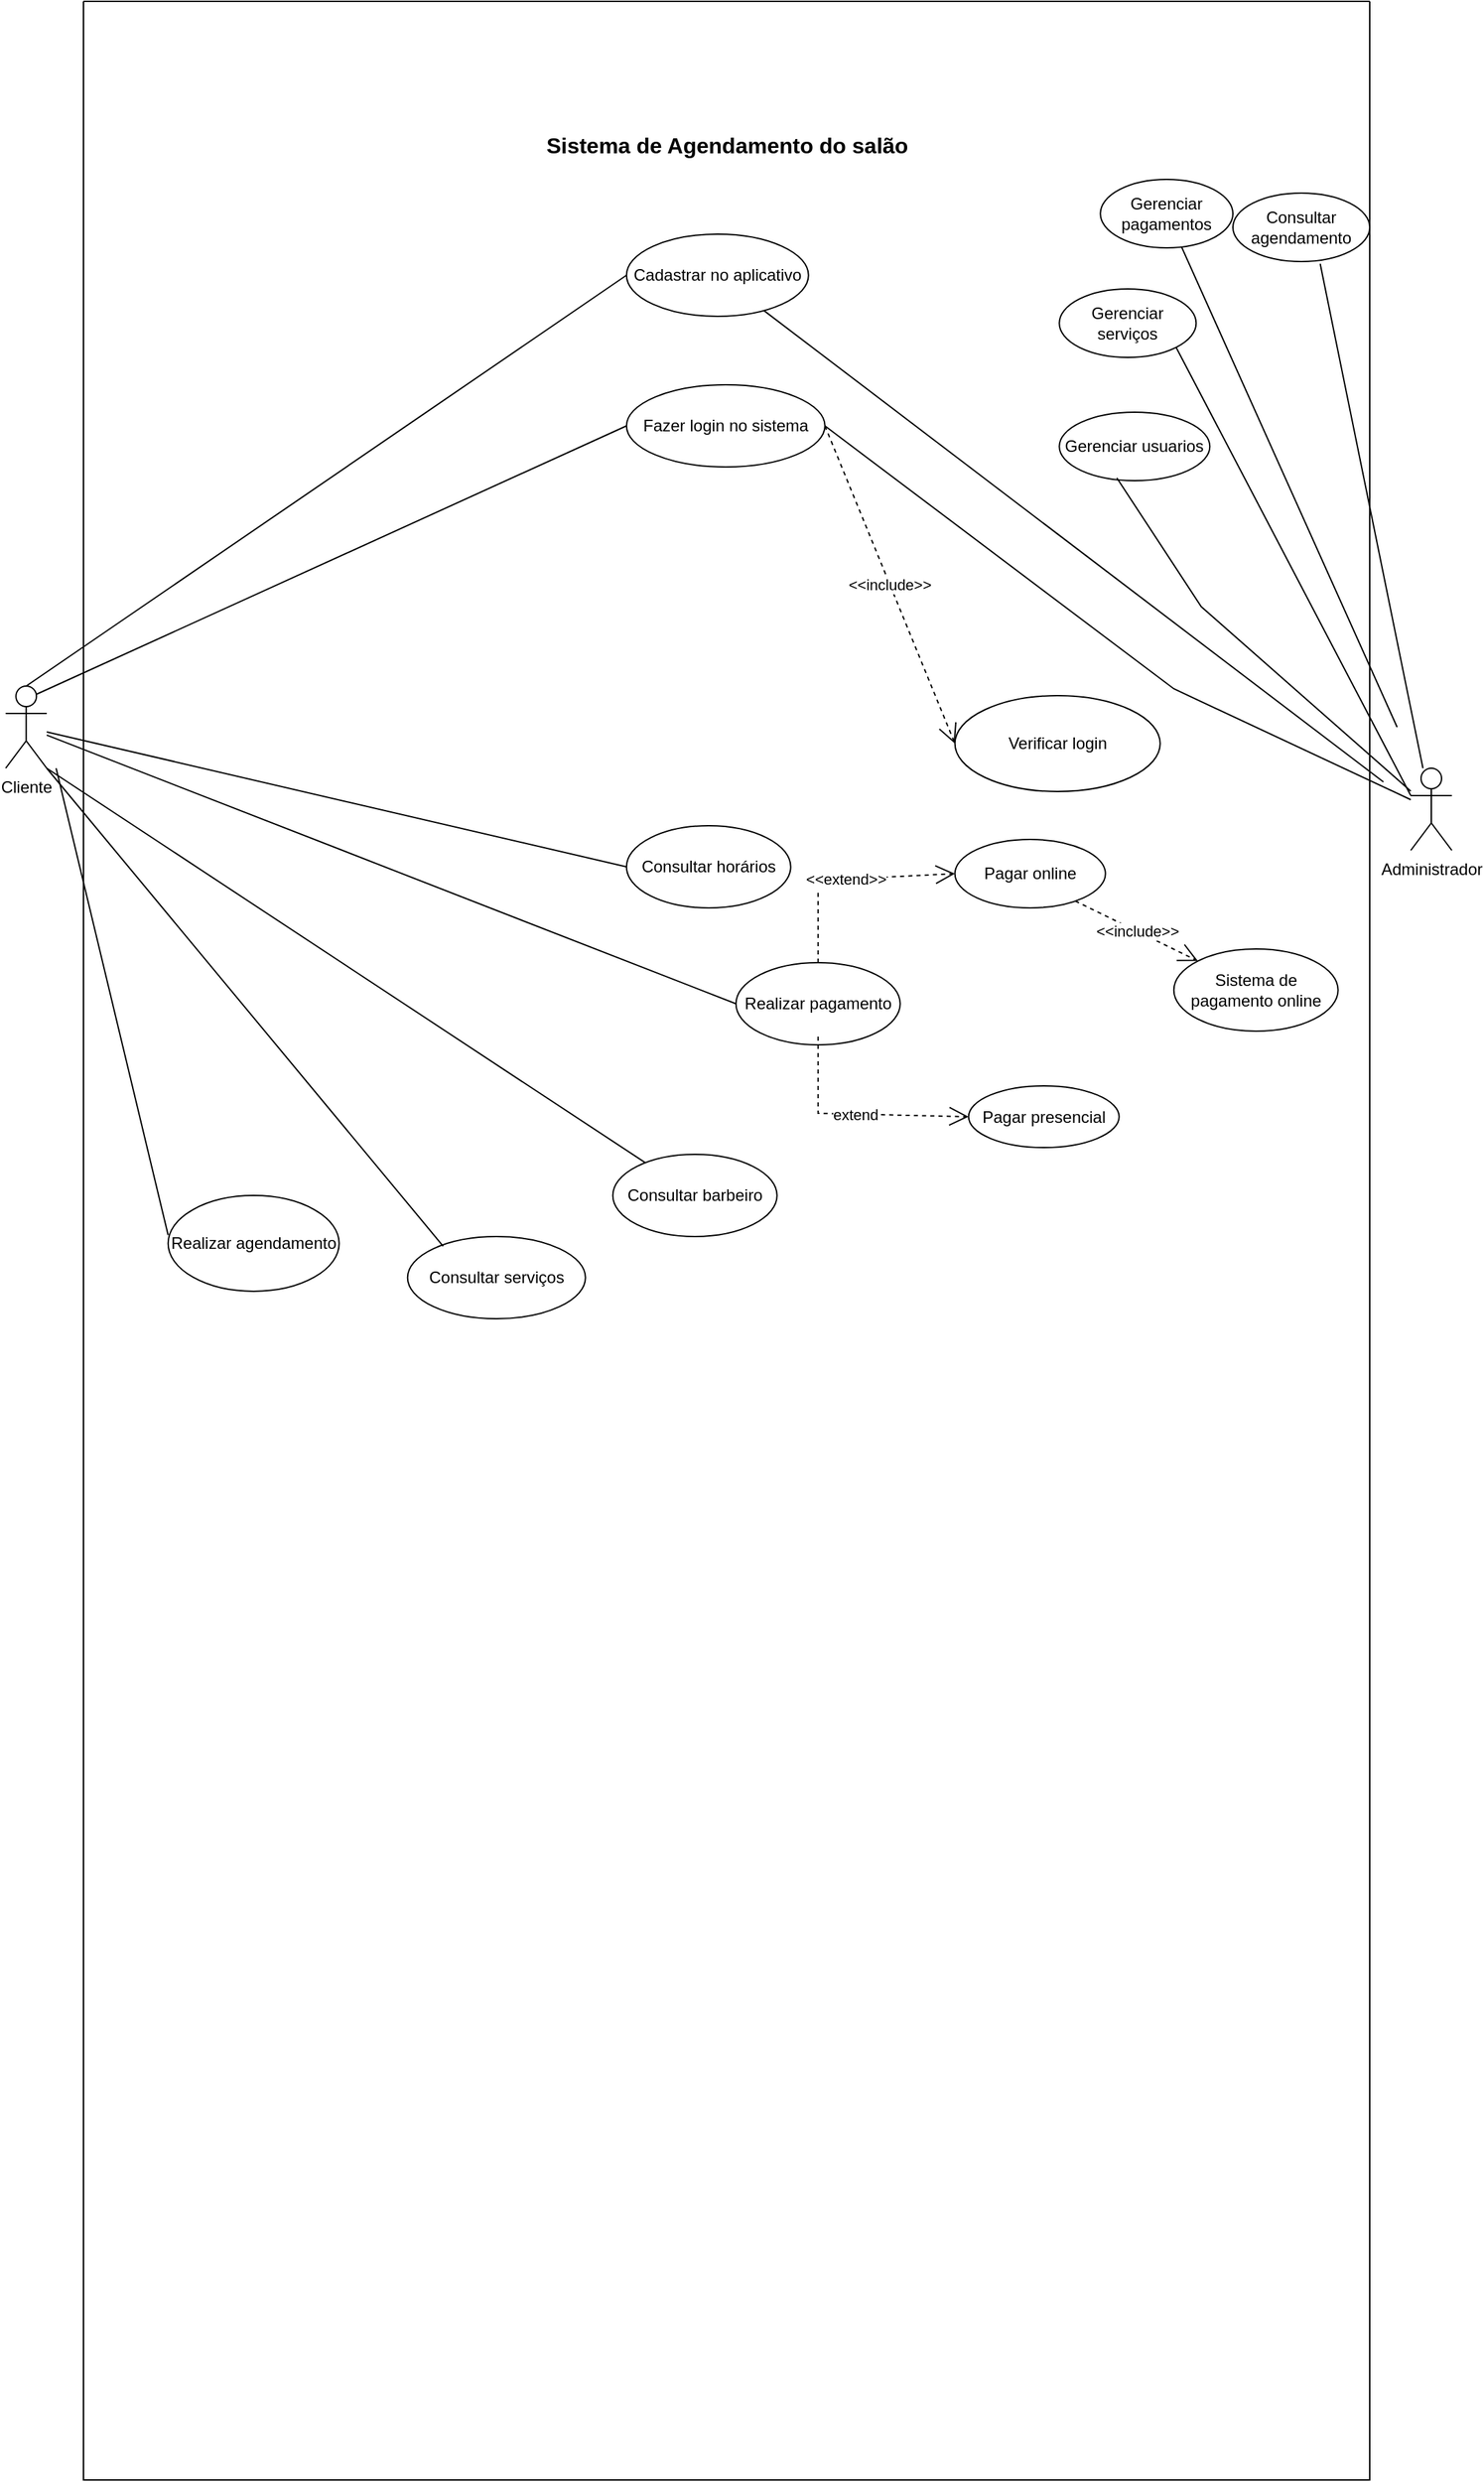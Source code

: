 <mxfile version="21.7.4" type="github">
  <diagram name="Page-1" id="5d7acffa-a066-3a61-03fe-96351882024d">
    <mxGraphModel dx="1647" dy="1747" grid="1" gridSize="10" guides="1" tooltips="1" connect="1" arrows="1" fold="1" page="1" pageScale="1" pageWidth="1100" pageHeight="850" background="#ffffff" math="0" shadow="0">
      <root>
        <mxCell id="0" />
        <mxCell id="1" parent="0" />
        <mxCell id="uEFSG5N0bZER1lfioCi_-5" value="Cliente" style="shape=umlActor;verticalLabelPosition=bottom;verticalAlign=top;html=1;outlineConnect=0;" parent="1" vertex="1">
          <mxGeometry x="43.15" y="-340" width="30" height="60" as="geometry" />
        </mxCell>
        <mxCell id="ZlicN3HeuMogZ3DCsWWC-2" value="" style="endArrow=none;html=1;rounded=0;entryX=0;entryY=0.5;entryDx=0;entryDy=0;exitX=0.5;exitY=0;exitDx=0;exitDy=0;exitPerimeter=0;" parent="1" source="uEFSG5N0bZER1lfioCi_-5" target="uEFSG5N0bZER1lfioCi_-7" edge="1">
          <mxGeometry width="50" height="50" relative="1" as="geometry">
            <mxPoint x="86.85" y="-174.934" as="sourcePoint" />
            <mxPoint x="246.85" y="-188" as="targetPoint" />
          </mxGeometry>
        </mxCell>
        <mxCell id="ZlicN3HeuMogZ3DCsWWC-18" value="" style="endArrow=none;html=1;rounded=0;exitX=0;exitY=0.413;exitDx=0;exitDy=0;exitPerimeter=0;" parent="1" source="uEFSG5N0bZER1lfioCi_-18" edge="1">
          <mxGeometry width="50" height="50" relative="1" as="geometry">
            <mxPoint x="306.85" y="-58" as="sourcePoint" />
            <mxPoint x="80" y="-280" as="targetPoint" />
            <Array as="points" />
          </mxGeometry>
        </mxCell>
        <mxCell id="ZlicN3HeuMogZ3DCsWWC-32" value="" style="swimlane;startSize=0;" parent="1" vertex="1">
          <mxGeometry x="100" y="-840" width="940" height="1810" as="geometry" />
        </mxCell>
        <mxCell id="ZlicN3HeuMogZ3DCsWWC-3" value="Verificar login" style="ellipse;whiteSpace=wrap;html=1;" parent="ZlicN3HeuMogZ3DCsWWC-32" vertex="1">
          <mxGeometry x="636.85" y="507" width="150" height="70" as="geometry" />
        </mxCell>
        <mxCell id="ZlicN3HeuMogZ3DCsWWC-20" value="Realizar pagamento" style="ellipse;whiteSpace=wrap;html=1;" parent="ZlicN3HeuMogZ3DCsWWC-32" vertex="1">
          <mxGeometry x="476.85" y="702" width="120" height="60" as="geometry" />
        </mxCell>
        <mxCell id="ZlicN3HeuMogZ3DCsWWC-35" value="Pagar online" style="ellipse;whiteSpace=wrap;html=1;" parent="ZlicN3HeuMogZ3DCsWWC-32" vertex="1">
          <mxGeometry x="636.85" y="612" width="110" height="50" as="geometry" />
        </mxCell>
        <mxCell id="ZlicN3HeuMogZ3DCsWWC-36" value="Pagar presencial" style="ellipse;whiteSpace=wrap;html=1;" parent="ZlicN3HeuMogZ3DCsWWC-32" vertex="1">
          <mxGeometry x="646.85" y="792" width="110" height="45" as="geometry" />
        </mxCell>
        <mxCell id="ZlicN3HeuMogZ3DCsWWC-48" value="&amp;lt;&amp;lt;extend&amp;gt;&amp;gt;" style="endArrow=open;endSize=12;dashed=1;html=1;rounded=0;entryX=0;entryY=0.5;entryDx=0;entryDy=0;exitX=0.5;exitY=0;exitDx=0;exitDy=0;" parent="ZlicN3HeuMogZ3DCsWWC-32" source="ZlicN3HeuMogZ3DCsWWC-20" target="ZlicN3HeuMogZ3DCsWWC-35" edge="1">
          <mxGeometry width="160" relative="1" as="geometry">
            <mxPoint x="546.85" y="722" as="sourcePoint" />
            <mxPoint x="706.85" y="722" as="targetPoint" />
            <Array as="points">
              <mxPoint x="536.85" y="642" />
            </Array>
          </mxGeometry>
        </mxCell>
        <mxCell id="ZlicN3HeuMogZ3DCsWWC-51" value="extend" style="endArrow=open;endSize=12;dashed=1;html=1;rounded=0;entryX=0;entryY=0.5;entryDx=0;entryDy=0;" parent="ZlicN3HeuMogZ3DCsWWC-32" target="ZlicN3HeuMogZ3DCsWWC-36" edge="1">
          <mxGeometry width="160" relative="1" as="geometry">
            <mxPoint x="536.85" y="756" as="sourcePoint" />
            <mxPoint x="696.85" y="756" as="targetPoint" />
            <Array as="points">
              <mxPoint x="536.85" y="812" />
            </Array>
          </mxGeometry>
        </mxCell>
        <mxCell id="uEFSG5N0bZER1lfioCi_-18" value="Realizar agendamento" style="ellipse;whiteSpace=wrap;html=1;" parent="ZlicN3HeuMogZ3DCsWWC-32" vertex="1">
          <mxGeometry x="61.85" y="872" width="125" height="70" as="geometry" />
        </mxCell>
        <mxCell id="uEFSG5N0bZER1lfioCi_-12" value="Consultar serviços" style="ellipse;whiteSpace=wrap;html=1;" parent="ZlicN3HeuMogZ3DCsWWC-32" vertex="1">
          <mxGeometry x="236.85" y="902" width="130" height="60" as="geometry" />
        </mxCell>
        <mxCell id="uEFSG5N0bZER1lfioCi_-16" value="Consultar barbeiro" style="ellipse;whiteSpace=wrap;html=1;" parent="ZlicN3HeuMogZ3DCsWWC-32" vertex="1">
          <mxGeometry x="386.85" y="842" width="120" height="60" as="geometry" />
        </mxCell>
        <mxCell id="ZlicN3HeuMogZ3DCsWWC-19" value="Consultar horários" style="ellipse;whiteSpace=wrap;html=1;" parent="ZlicN3HeuMogZ3DCsWWC-32" vertex="1">
          <mxGeometry x="396.85" y="602" width="120" height="60" as="geometry" />
        </mxCell>
        <mxCell id="ZlicN3HeuMogZ3DCsWWC-56" value="Sistema de pagamento online" style="ellipse;whiteSpace=wrap;html=1;" parent="ZlicN3HeuMogZ3DCsWWC-32" vertex="1">
          <mxGeometry x="796.85" y="692" width="120" height="60" as="geometry" />
        </mxCell>
        <mxCell id="ZlicN3HeuMogZ3DCsWWC-57" value="&amp;lt;&amp;lt;include&amp;gt;&amp;gt;" style="endArrow=open;endSize=12;dashed=1;html=1;rounded=0;entryX=0;entryY=0;entryDx=0;entryDy=0;exitX=0.8;exitY=0.9;exitDx=0;exitDy=0;exitPerimeter=0;" parent="ZlicN3HeuMogZ3DCsWWC-32" source="ZlicN3HeuMogZ3DCsWWC-35" target="ZlicN3HeuMogZ3DCsWWC-56" edge="1">
          <mxGeometry width="160" relative="1" as="geometry">
            <mxPoint x="706.85" y="652" as="sourcePoint" />
            <mxPoint x="866.85" y="652" as="targetPoint" />
          </mxGeometry>
        </mxCell>
        <mxCell id="ZlicN3HeuMogZ3DCsWWC-58" value="Consultar agendamento" style="ellipse;whiteSpace=wrap;html=1;" parent="ZlicN3HeuMogZ3DCsWWC-32" vertex="1">
          <mxGeometry x="840" y="140" width="100" height="50" as="geometry" />
        </mxCell>
        <mxCell id="uEFSG5N0bZER1lfioCi_-23" value="Gerenciar serviços" style="ellipse;whiteSpace=wrap;html=1;" parent="ZlicN3HeuMogZ3DCsWWC-32" vertex="1">
          <mxGeometry x="713.15" y="210" width="100" height="50" as="geometry" />
        </mxCell>
        <mxCell id="uEFSG5N0bZER1lfioCi_-21" value="Gerenciar usuarios" style="ellipse;whiteSpace=wrap;html=1;" parent="ZlicN3HeuMogZ3DCsWWC-32" vertex="1">
          <mxGeometry x="713.15" y="300" width="110" height="50" as="geometry" />
        </mxCell>
        <mxCell id="ZlicN3HeuMogZ3DCsWWC-34" value="&lt;b&gt;&lt;font style=&quot;font-size: 16px;&quot;&gt;Sistema de Agendamento do salão&lt;/font&gt;&lt;/b&gt;" style="text;html=1;align=center;verticalAlign=middle;resizable=0;points=[];autosize=1;strokeColor=none;fillColor=none;" parent="ZlicN3HeuMogZ3DCsWWC-32" vertex="1">
          <mxGeometry x="325.0" y="90" width="290" height="30" as="geometry" />
        </mxCell>
        <mxCell id="uEFSG5N0bZER1lfioCi_-7" value="Cadastrar no aplicativo" style="ellipse;whiteSpace=wrap;html=1;" parent="ZlicN3HeuMogZ3DCsWWC-32" vertex="1">
          <mxGeometry x="396.85" y="170" width="133" height="60" as="geometry" />
        </mxCell>
        <mxCell id="uEFSG5N0bZER1lfioCi_-9" value="Fazer login no sistema" style="ellipse;whiteSpace=wrap;html=1;" parent="ZlicN3HeuMogZ3DCsWWC-32" vertex="1">
          <mxGeometry x="396.85" y="280" width="145" height="60" as="geometry" />
        </mxCell>
        <mxCell id="ZlicN3HeuMogZ3DCsWWC-14" value="&amp;lt;&amp;lt;include&amp;gt;&amp;gt;" style="endArrow=open;endSize=12;dashed=1;html=1;rounded=0;entryX=0;entryY=0.5;entryDx=0;entryDy=0;exitX=1;exitY=0.5;exitDx=0;exitDy=0;" parent="ZlicN3HeuMogZ3DCsWWC-32" source="uEFSG5N0bZER1lfioCi_-9" target="ZlicN3HeuMogZ3DCsWWC-3" edge="1">
          <mxGeometry width="160" relative="1" as="geometry">
            <mxPoint x="515.85" y="651.5" as="sourcePoint" />
            <mxPoint x="675.85" y="651.5" as="targetPoint" />
          </mxGeometry>
        </mxCell>
        <mxCell id="ZlicN3HeuMogZ3DCsWWC-69" value="Gerenciar pagamentos" style="ellipse;whiteSpace=wrap;html=1;" parent="ZlicN3HeuMogZ3DCsWWC-32" vertex="1">
          <mxGeometry x="743.15" y="130" width="96.85" height="50" as="geometry" />
        </mxCell>
        <mxCell id="ZlicN3HeuMogZ3DCsWWC-47" value="" style="endArrow=none;html=1;rounded=0;entryX=0;entryY=0.5;entryDx=0;entryDy=0;exitX=0.75;exitY=0.1;exitDx=0;exitDy=0;exitPerimeter=0;" parent="1" source="uEFSG5N0bZER1lfioCi_-5" target="uEFSG5N0bZER1lfioCi_-9" edge="1">
          <mxGeometry width="50" height="50" relative="1" as="geometry">
            <mxPoint x="86.85" y="-172.015" as="sourcePoint" />
            <mxPoint x="136.85" y="-178" as="targetPoint" />
          </mxGeometry>
        </mxCell>
        <mxCell id="ZlicN3HeuMogZ3DCsWWC-53" value="" style="endArrow=none;html=1;rounded=0;entryX=0;entryY=0.5;entryDx=0;entryDy=0;" parent="1" source="uEFSG5N0bZER1lfioCi_-5" target="ZlicN3HeuMogZ3DCsWWC-20" edge="1">
          <mxGeometry width="50" height="50" relative="1" as="geometry">
            <mxPoint x="86.85" y="-133" as="sourcePoint" />
            <mxPoint x="136.85" y="-183" as="targetPoint" />
          </mxGeometry>
        </mxCell>
        <mxCell id="uEFSG5N0bZER1lfioCi_-6" value="Administrador" style="shape=umlActor;verticalLabelPosition=bottom;verticalAlign=top;html=1;outlineConnect=0;" parent="1" vertex="1">
          <mxGeometry x="1070.0" y="-280" width="30" height="60" as="geometry" />
        </mxCell>
        <mxCell id="ZlicN3HeuMogZ3DCsWWC-62" value="" style="endArrow=none;html=1;rounded=0;entryX=0.638;entryY=1.033;entryDx=0;entryDy=0;entryPerimeter=0;" parent="1" source="uEFSG5N0bZER1lfioCi_-6" target="ZlicN3HeuMogZ3DCsWWC-58" edge="1">
          <mxGeometry width="50" height="50" relative="1" as="geometry">
            <mxPoint x="1060" y="-280" as="sourcePoint" />
            <mxPoint x="1116.85" y="-238" as="targetPoint" />
          </mxGeometry>
        </mxCell>
        <mxCell id="ZlicN3HeuMogZ3DCsWWC-64" value="" style="endArrow=none;html=1;rounded=0;entryX=1;entryY=0.5;entryDx=0;entryDy=0;" parent="1" source="uEFSG5N0bZER1lfioCi_-6" target="uEFSG5N0bZER1lfioCi_-9" edge="1">
          <mxGeometry width="50" height="50" relative="1" as="geometry">
            <mxPoint x="1050" y="-220" as="sourcePoint" />
            <mxPoint x="1096.85" y="-238" as="targetPoint" />
            <Array as="points">
              <mxPoint x="896.85" y="-338" />
            </Array>
          </mxGeometry>
        </mxCell>
        <mxCell id="ZlicN3HeuMogZ3DCsWWC-65" value="" style="endArrow=none;html=1;rounded=0;entryX=1;entryY=1;entryDx=0;entryDy=0;exitX=0;exitY=0.333;exitDx=0;exitDy=0;exitPerimeter=0;" parent="1" source="uEFSG5N0bZER1lfioCi_-6" target="uEFSG5N0bZER1lfioCi_-23" edge="1">
          <mxGeometry width="50" height="50" relative="1" as="geometry">
            <mxPoint x="1050" y="-270" as="sourcePoint" />
            <mxPoint x="1096.85" y="-300" as="targetPoint" />
          </mxGeometry>
        </mxCell>
        <mxCell id="ZlicN3HeuMogZ3DCsWWC-63" value="" style="endArrow=none;html=1;rounded=0;exitX=0.382;exitY=0.96;exitDx=0;exitDy=0;exitPerimeter=0;" parent="1" source="uEFSG5N0bZER1lfioCi_-21" target="uEFSG5N0bZER1lfioCi_-6" edge="1">
          <mxGeometry width="50" height="50" relative="1" as="geometry">
            <mxPoint x="611.85" y="-398" as="sourcePoint" />
            <mxPoint x="1056.85" y="-228" as="targetPoint" />
            <Array as="points">
              <mxPoint x="916.85" y="-398" />
            </Array>
          </mxGeometry>
        </mxCell>
        <mxCell id="ZlicN3HeuMogZ3DCsWWC-52" value="" style="endArrow=none;html=1;rounded=0;entryX=0;entryY=0.5;entryDx=0;entryDy=0;" parent="1" source="uEFSG5N0bZER1lfioCi_-5" target="ZlicN3HeuMogZ3DCsWWC-19" edge="1">
          <mxGeometry width="50" height="50" relative="1" as="geometry">
            <mxPoint x="86.85" y="-178" as="sourcePoint" />
            <mxPoint x="136.85" y="-228" as="targetPoint" />
          </mxGeometry>
        </mxCell>
        <mxCell id="ZlicN3HeuMogZ3DCsWWC-54" value="" style="endArrow=none;html=1;rounded=0;exitX=1;exitY=1;exitDx=0;exitDy=0;exitPerimeter=0;" parent="1" source="uEFSG5N0bZER1lfioCi_-5" target="uEFSG5N0bZER1lfioCi_-16" edge="1">
          <mxGeometry width="50" height="50" relative="1" as="geometry">
            <mxPoint x="86.85" y="-158" as="sourcePoint" />
            <mxPoint x="136.85" y="-208" as="targetPoint" />
          </mxGeometry>
        </mxCell>
        <mxCell id="ZlicN3HeuMogZ3DCsWWC-55" value="" style="endArrow=none;html=1;rounded=0;entryX=0.2;entryY=0.117;entryDx=0;entryDy=0;entryPerimeter=0;exitX=1;exitY=1;exitDx=0;exitDy=0;exitPerimeter=0;" parent="1" source="uEFSG5N0bZER1lfioCi_-5" target="uEFSG5N0bZER1lfioCi_-12" edge="1">
          <mxGeometry width="50" height="50" relative="1" as="geometry">
            <mxPoint x="86.85" y="-158" as="sourcePoint" />
            <mxPoint x="136.85" y="-208" as="targetPoint" />
          </mxGeometry>
        </mxCell>
        <mxCell id="ZlicN3HeuMogZ3DCsWWC-67" value="" style="endArrow=none;html=1;rounded=0;" parent="1" target="uEFSG5N0bZER1lfioCi_-7" edge="1">
          <mxGeometry width="50" height="50" relative="1" as="geometry">
            <mxPoint x="1050" y="-270" as="sourcePoint" />
            <mxPoint x="1100" y="-320" as="targetPoint" />
          </mxGeometry>
        </mxCell>
        <mxCell id="ZlicN3HeuMogZ3DCsWWC-70" value="" style="endArrow=none;html=1;rounded=0;" parent="1" target="ZlicN3HeuMogZ3DCsWWC-69" edge="1">
          <mxGeometry width="50" height="50" relative="1" as="geometry">
            <mxPoint x="1060" y="-310" as="sourcePoint" />
            <mxPoint x="1110" y="-360" as="targetPoint" />
          </mxGeometry>
        </mxCell>
      </root>
    </mxGraphModel>
  </diagram>
</mxfile>
